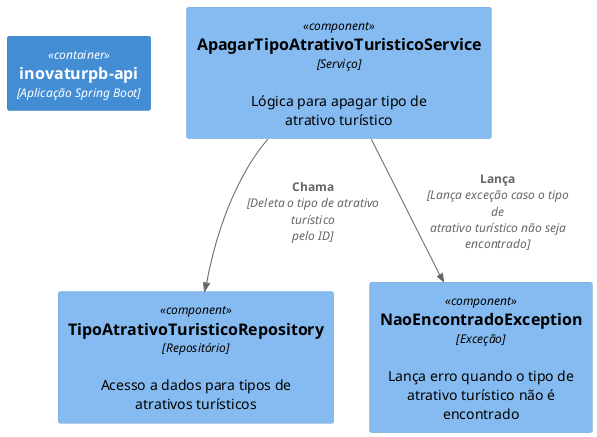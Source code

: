 @startuml
!define C4_COMPONENT
!include <C4/C4_Component.puml>

Container(app, "inovaturpb-api", "Aplicação Spring Boot")

' Serviço para apagar tipo de atrativo turístico
Component(service, "ApagarTipoAtrativoTuristicoService", "Serviço", "Lógica para apagar tipo de atrativo turístico")

' Repositório do tipo de atrativo turístico
Component(repository, "TipoAtrativoTuristicoRepository", "Repositório", "Acesso a dados para tipos de atrativos turísticos")

' Exceção personalizada
Component(exception, "NaoEncontradoException", "Exceção", "Lança erro quando o tipo de atrativo turístico não é encontrado")

' Relacionamentos
Rel(service, repository, "Chama", "Deleta o tipo de atrativo turístico pelo ID")
Rel(service, exception, "Lança", "Lança exceção caso o tipo de atrativo turístico não seja encontrado")

@enduml
